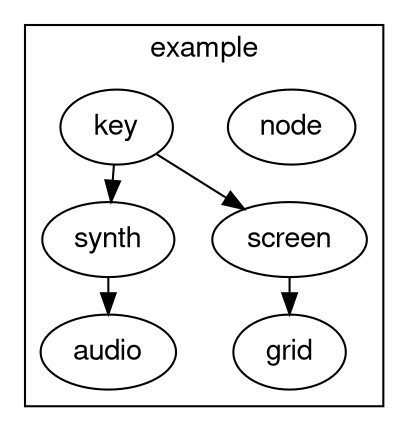 digraph unix {
  graph [ dpi = 75 ]; 
  graph [nodesep = 0.25; ranksep=0.25];
  fontname="Helvetica,Arial,sans-serif"
  node [fontname="Helvetica,Arial,sans-serif"]
  edge [fontname="Helvetica,Arial,sans-serif"]
  subgraph cluster_example_4 {
    label = "example"; // scope
    node_3 [
      label = "node"; // node
    ];
    key_4 [
      label = "key"; // node
    ];
    synth_5 [
      label = "synth"; // node
    ];
    audio_6 [
      label = "audio"; // node
    ];
    screen_7 [
      label = "screen"; // node
    ];
    grid_8 [
      label = "grid"; // node
    ];
    
  }
  "key_4" -> "synth_5";
  "key_4" -> "screen_7";
  "synth_5" -> "audio_6";
  "screen_7" -> "grid_8";
}
